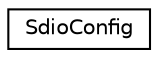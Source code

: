 digraph "Graphical Class Hierarchy"
{
 // LATEX_PDF_SIZE
  edge [fontname="Helvetica",fontsize="10",labelfontname="Helvetica",labelfontsize="10"];
  node [fontname="Helvetica",fontsize="10",shape=record];
  rankdir="LR";
  Node0 [label="SdioConfig",height=0.2,width=0.4,color="black", fillcolor="white", style="filled",URL="$class_sdio_config.html",tooltip="SDIO card configuration."];
}
